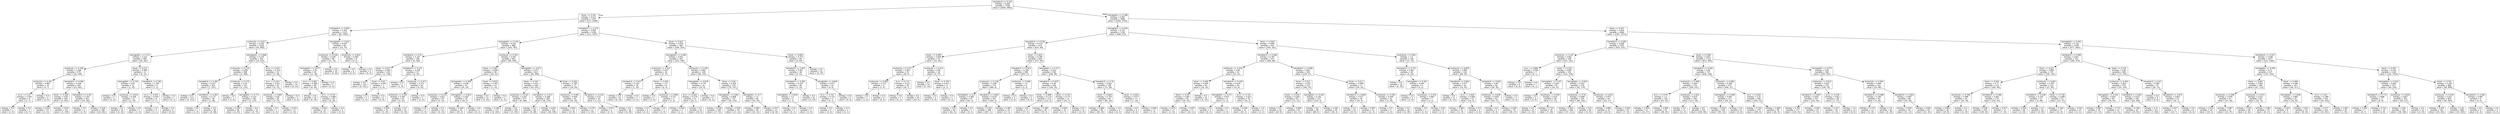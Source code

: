 digraph Tree {
node [shape=box, fontname="helvetica"] ;
edge [fontname="helvetica"] ;
0 [label="hematokrit <= 0.422\nentropy = 0.938\nsamples = 7438\nvalue = [2636, 4802]"] ;
1 [label="hbver <= 0.343\nentropy = 0.513\nsamples = 2370\nvalue = [271, 2099]"] ;
0 -> 1 [labeldistance=2.5, labelangle=45, headlabel="True"] ;
2 [label="hematokrit <= 0.404\nentropy = 0.301\nsamples = 1122\nvalue = [60, 1062]"] ;
1 -> 2 ;
3 [label="erytrocyty <= 0.617\nentropy = 0.259\nsamples = 1028\nvalue = [45, 983]"] ;
2 -> 3 ;
4 [label="hemoglobin <= 0.713\nentropy = 0.322\nsamples = 596\nvalue = [35, 561]"] ;
3 -> 4 ;
5 [label="erytrocyty <= 0.196\nentropy = 0.266\nsamples = 575\nvalue = [26, 549]"] ;
4 -> 5 ;
6 [label="erytrocyty <= 0.181\nentropy = 0.881\nsamples = 10\nvalue = [3, 7]"] ;
5 -> 6 ;
7 [label="er-cv <= 0.25\nentropy = 0.544\nsamples = 8\nvalue = [1, 7]"] ;
6 -> 7 ;
8 [label="entropy = 0.0\nsamples = 1\nvalue = [1, 0]"] ;
7 -> 8 ;
9 [label="entropy = 0.0\nsamples = 7\nvalue = [0, 7]"] ;
7 -> 9 ;
10 [label="entropy = 0.0\nsamples = 2\nvalue = [2, 0]"] ;
6 -> 10 ;
11 [label="hematokrit <= 0.306\nentropy = 0.246\nsamples = 565\nvalue = [23, 542]"] ;
5 -> 11 ;
12 [label="hbver <= 0.169\nentropy = 0.09\nsamples = 264\nvalue = [3, 261]"] ;
11 -> 12 ;
13 [label="entropy = 0.619\nsamples = 13\nvalue = [2, 11]"] ;
12 -> 13 ;
14 [label="entropy = 0.037\nsamples = 251\nvalue = [1, 250]"] ;
12 -> 14 ;
15 [label="hematokrit <= 0.307\nentropy = 0.353\nsamples = 301\nvalue = [20, 281]"] ;
11 -> 15 ;
16 [label="entropy = 0.0\nsamples = 2\nvalue = [2, 0]"] ;
15 -> 16 ;
17 [label="entropy = 0.328\nsamples = 299\nvalue = [18, 281]"] ;
15 -> 17 ;
18 [label="hbver <= 0.212\nentropy = 0.985\nsamples = 21\nvalue = [9, 12]"] ;
4 -> 18 ;
19 [label="hemoglobin <= 0.719\nentropy = 0.65\nsamples = 12\nvalue = [2, 10]"] ;
18 -> 19 ;
20 [label="entropy = 0.0\nsamples = 1\nvalue = [1, 0]"] ;
19 -> 20 ;
21 [label="erytrocyty <= 0.614\nentropy = 0.439\nsamples = 11\nvalue = [1, 10]"] ;
19 -> 21 ;
22 [label="entropy = 0.0\nsamples = 10\nvalue = [0, 10]"] ;
21 -> 22 ;
23 [label="entropy = 0.0\nsamples = 1\nvalue = [1, 0]"] ;
21 -> 23 ;
24 [label="hematokrit <= 0.382\nentropy = 0.764\nsamples = 9\nvalue = [7, 2]"] ;
18 -> 24 ;
25 [label="er-cv <= 0.335\nentropy = 0.544\nsamples = 8\nvalue = [7, 1]"] ;
24 -> 25 ;
26 [label="entropy = 1.0\nsamples = 2\nvalue = [1, 1]"] ;
25 -> 26 ;
27 [label="entropy = 0.0\nsamples = 6\nvalue = [6, 0]"] ;
25 -> 27 ;
28 [label="entropy = 0.0\nsamples = 1\nvalue = [0, 1]"] ;
24 -> 28 ;
29 [label="hemoglobin <= 0.868\nentropy = 0.159\nsamples = 432\nvalue = [10, 422]"] ;
3 -> 29 ;
30 [label="erytrocyty <= 0.732\nentropy = 0.099\nsamples = 389\nvalue = [5, 384]"] ;
29 -> 30 ;
31 [label="hematokrit <= 0.365\nentropy = 0.037\nsamples = 252\nvalue = [1, 251]"] ;
30 -> 31 ;
32 [label="entropy = 0.0\nsamples = 213\nvalue = [0, 213]"] ;
31 -> 32 ;
33 [label="hematokrit <= 0.367\nentropy = 0.172\nsamples = 39\nvalue = [1, 38]"] ;
31 -> 33 ;
34 [label="entropy = 0.0\nsamples = 1\nvalue = [1, 0]"] ;
33 -> 34 ;
35 [label="entropy = 0.0\nsamples = 38\nvalue = [0, 38]"] ;
33 -> 35 ;
36 [label="erytrocyty <= 0.732\nentropy = 0.19\nsamples = 137\nvalue = [4, 133]"] ;
30 -> 36 ;
37 [label="entropy = 0.0\nsamples = 1\nvalue = [1, 0]"] ;
36 -> 37 ;
38 [label="hemoglobin <= 0.771\nentropy = 0.153\nsamples = 136\nvalue = [3, 133]"] ;
36 -> 38 ;
39 [label="entropy = 0.267\nsamples = 66\nvalue = [3, 63]"] ;
38 -> 39 ;
40 [label="entropy = 0.0\nsamples = 70\nvalue = [0, 70]"] ;
38 -> 40 ;
41 [label="er-cv <= 0.433\nentropy = 0.519\nsamples = 43\nvalue = [5, 38]"] ;
29 -> 41 ;
42 [label="er-cv <= 0.422\nentropy = 0.811\nsamples = 20\nvalue = [5, 15]"] ;
41 -> 42 ;
43 [label="erytrocyty <= 0.665\nentropy = 0.65\nsamples = 18\nvalue = [3, 15]"] ;
42 -> 43 ;
44 [label="entropy = 0.0\nsamples = 1\nvalue = [1, 0]"] ;
43 -> 44 ;
45 [label="entropy = 0.523\nsamples = 17\nvalue = [2, 15]"] ;
43 -> 45 ;
46 [label="entropy = 0.0\nsamples = 2\nvalue = [2, 0]"] ;
42 -> 46 ;
47 [label="entropy = 0.0\nsamples = 23\nvalue = [0, 23]"] ;
41 -> 47 ;
48 [label="hemoglobin <= 0.812\nentropy = 0.633\nsamples = 94\nvalue = [15, 79]"] ;
2 -> 48 ;
49 [label="erytrocyty <= 0.558\nentropy = 0.556\nsamples = 85\nvalue = [11, 74]"] ;
48 -> 49 ;
50 [label="hemoglobin <= 0.677\nentropy = 0.76\nsamples = 50\nvalue = [11, 39]"] ;
49 -> 50 ;
51 [label="er-cv <= 0.462\nentropy = 0.696\nsamples = 48\nvalue = [9, 39]"] ;
50 -> 51 ;
52 [label="entropy = 0.0\nsamples = 19\nvalue = [0, 19]"] ;
51 -> 52 ;
53 [label="er-cv <= 0.701\nentropy = 0.894\nsamples = 29\nvalue = [9, 20]"] ;
51 -> 53 ;
54 [label="entropy = 0.954\nsamples = 24\nvalue = [9, 15]"] ;
53 -> 54 ;
55 [label="entropy = 0.0\nsamples = 5\nvalue = [0, 5]"] ;
53 -> 55 ;
56 [label="entropy = 0.0\nsamples = 2\nvalue = [2, 0]"] ;
50 -> 56 ;
57 [label="entropy = 0.0\nsamples = 35\nvalue = [0, 35]"] ;
49 -> 57 ;
58 [label="erytrocyty <= 0.812\nentropy = 0.991\nsamples = 9\nvalue = [4, 5]"] ;
48 -> 58 ;
59 [label="entropy = 0.0\nsamples = 4\nvalue = [4, 0]"] ;
58 -> 59 ;
60 [label="entropy = 0.0\nsamples = 5\nvalue = [0, 5]"] ;
58 -> 60 ;
61 [label="hematokrit <= 0.374\nentropy = 0.656\nsamples = 1248\nvalue = [211, 1037]"] ;
1 -> 61 ;
62 [label="hemoglobin <= 0.334\nentropy = 0.524\nsamples = 888\nvalue = [105, 783]"] ;
61 -> 62 ;
63 [label="hematokrit <= 0.33\nentropy = 0.197\nsamples = 196\nvalue = [6, 190]"] ;
62 -> 63 ;
64 [label="hbver <= 0.627\nentropy = 0.062\nsamples = 139\nvalue = [1, 138]"] ;
63 -> 64 ;
65 [label="entropy = 0.0\nsamples = 132\nvalue = [0, 132]"] ;
64 -> 65 ;
66 [label="hbver <= 0.63\nentropy = 0.592\nsamples = 7\nvalue = [1, 6]"] ;
64 -> 66 ;
67 [label="entropy = 0.0\nsamples = 1\nvalue = [1, 0]"] ;
66 -> 67 ;
68 [label="entropy = 0.0\nsamples = 6\nvalue = [0, 6]"] ;
66 -> 68 ;
69 [label="hematokrit <= 0.331\nentropy = 0.429\nsamples = 57\nvalue = [5, 52]"] ;
63 -> 69 ;
70 [label="entropy = 0.0\nsamples = 1\nvalue = [1, 0]"] ;
69 -> 70 ;
71 [label="erytrocyty <= 0.473\nentropy = 0.371\nsamples = 56\nvalue = [4, 52]"] ;
69 -> 71 ;
72 [label="erytrocyty <= 0.191\nentropy = 0.305\nsamples = 55\nvalue = [3, 52]"] ;
71 -> 72 ;
73 [label="entropy = 0.559\nsamples = 23\nvalue = [3, 20]"] ;
72 -> 73 ;
74 [label="entropy = 0.0\nsamples = 32\nvalue = [0, 32]"] ;
72 -> 74 ;
75 [label="entropy = 0.0\nsamples = 1\nvalue = [1, 0]"] ;
71 -> 75 ;
76 [label="erytrocyty <= 0.301\nentropy = 0.592\nsamples = 692\nvalue = [99, 593]"] ;
62 -> 76 ;
77 [label="hbver <= 0.567\nentropy = 0.999\nsamples = 69\nvalue = [36, 33]"] ;
76 -> 77 ;
78 [label="hemoglobin <= 0.389\nentropy = 0.936\nsamples = 54\nvalue = [35, 19]"] ;
77 -> 78 ;
79 [label="erytrocyty <= 0.225\nentropy = 0.831\nsamples = 19\nvalue = [5, 14]"] ;
78 -> 79 ;
80 [label="entropy = 0.0\nsamples = 5\nvalue = [5, 0]"] ;
79 -> 80 ;
81 [label="entropy = 0.0\nsamples = 14\nvalue = [0, 14]"] ;
79 -> 81 ;
82 [label="hemoglobin <= 0.814\nentropy = 0.592\nsamples = 35\nvalue = [30, 5]"] ;
78 -> 82 ;
83 [label="entropy = 0.439\nsamples = 33\nvalue = [30, 3]"] ;
82 -> 83 ;
84 [label="entropy = 0.0\nsamples = 2\nvalue = [0, 2]"] ;
82 -> 84 ;
85 [label="hbver <= 0.816\nentropy = 0.353\nsamples = 15\nvalue = [1, 14]"] ;
77 -> 85 ;
86 [label="entropy = 0.0\nsamples = 14\nvalue = [0, 14]"] ;
85 -> 86 ;
87 [label="entropy = 0.0\nsamples = 1\nvalue = [1, 0]"] ;
85 -> 87 ;
88 [label="hemoglobin <= 0.671\nentropy = 0.473\nsamples = 623\nvalue = [63, 560]"] ;
76 -> 88 ;
89 [label="hbver <= 0.421\nentropy = 0.411\nsamples = 546\nvalue = [45, 501]"] ;
88 -> 89 ;
90 [label="erytrocyty <= 0.547\nentropy = 0.207\nsamples = 277\nvalue = [9, 268]"] ;
89 -> 90 ;
91 [label="entropy = 0.296\nsamples = 172\nvalue = [9, 163]"] ;
90 -> 91 ;
92 [label="entropy = 0.0\nsamples = 105\nvalue = [0, 105]"] ;
90 -> 92 ;
93 [label="hematokrit <= 0.227\nentropy = 0.568\nsamples = 269\nvalue = [36, 233]"] ;
89 -> 93 ;
94 [label="entropy = 0.0\nsamples = 48\nvalue = [0, 48]"] ;
93 -> 94 ;
95 [label="entropy = 0.641\nsamples = 221\nvalue = [36, 185]"] ;
93 -> 95 ;
96 [label="hbver <= 0.564\nentropy = 0.785\nsamples = 77\nvalue = [18, 59]"] ;
88 -> 96 ;
97 [label="erytrocyty <= 0.667\nentropy = 0.946\nsamples = 44\nvalue = [16, 28]"] ;
96 -> 97 ;
98 [label="entropy = 0.932\nsamples = 23\nvalue = [15, 8]"] ;
97 -> 98 ;
99 [label="entropy = 0.276\nsamples = 21\nvalue = [1, 20]"] ;
97 -> 99 ;
100 [label="hematokrit <= 0.253\nentropy = 0.33\nsamples = 33\nvalue = [2, 31]"] ;
96 -> 100 ;
101 [label="entropy = 0.971\nsamples = 5\nvalue = [2, 3]"] ;
100 -> 101 ;
102 [label="entropy = 0.0\nsamples = 28\nvalue = [0, 28]"] ;
100 -> 102 ;
103 [label="hbver <= 0.621\nentropy = 0.874\nsamples = 360\nvalue = [106, 254]"] ;
61 -> 103 ;
104 [label="hemoglobin <= 0.286\nentropy = 0.931\nsamples = 291\nvalue = [101, 190]"] ;
103 -> 104 ;
105 [label="erytrocyty <= 0.327\nentropy = 0.527\nsamples = 42\nvalue = [5, 37]"] ;
104 -> 105 ;
106 [label="hematokrit <= 0.417\nentropy = 0.191\nsamples = 34\nvalue = [1, 33]"] ;
105 -> 106 ;
107 [label="entropy = 0.0\nsamples = 33\nvalue = [0, 33]"] ;
106 -> 107 ;
108 [label="entropy = 0.0\nsamples = 1\nvalue = [1, 0]"] ;
106 -> 108 ;
109 [label="hbver <= 0.445\nentropy = 1.0\nsamples = 8\nvalue = [4, 4]"] ;
105 -> 109 ;
110 [label="entropy = 0.0\nsamples = 3\nvalue = [3, 0]"] ;
109 -> 110 ;
111 [label="erytrocyty <= 0.696\nentropy = 0.722\nsamples = 5\nvalue = [1, 4]"] ;
109 -> 111 ;
112 [label="entropy = 0.0\nsamples = 4\nvalue = [0, 4]"] ;
111 -> 112 ;
113 [label="entropy = 0.0\nsamples = 1\nvalue = [1, 0]"] ;
111 -> 113 ;
114 [label="erytrocyty <= 0.236\nentropy = 0.962\nsamples = 249\nvalue = [96, 153]"] ;
104 -> 114 ;
115 [label="hemoglobin <= 0.676\nentropy = 0.779\nsamples = 26\nvalue = [20, 6]"] ;
114 -> 115 ;
116 [label="er-cv <= 0.424\nentropy = 0.276\nsamples = 21\nvalue = [20, 1]"] ;
115 -> 116 ;
117 [label="entropy = 0.918\nsamples = 3\nvalue = [2, 1]"] ;
116 -> 117 ;
118 [label="entropy = 0.0\nsamples = 18\nvalue = [18, 0]"] ;
116 -> 118 ;
119 [label="entropy = 0.0\nsamples = 5\nvalue = [0, 5]"] ;
115 -> 119 ;
120 [label="hbver <= 0.46\nentropy = 0.926\nsamples = 223\nvalue = [76, 147]"] ;
114 -> 120 ;
121 [label="hemoglobin <= 0.601\nentropy = 0.808\nsamples = 137\nvalue = [34, 103]"] ;
120 -> 121 ;
122 [label="entropy = 0.628\nsamples = 108\nvalue = [17, 91]"] ;
121 -> 122 ;
123 [label="entropy = 0.978\nsamples = 29\nvalue = [17, 12]"] ;
121 -> 123 ;
124 [label="hemoglobin <= 0.7\nentropy = 1.0\nsamples = 86\nvalue = [42, 44]"] ;
120 -> 124 ;
125 [label="entropy = 0.983\nsamples = 59\nvalue = [34, 25]"] ;
124 -> 125 ;
126 [label="entropy = 0.877\nsamples = 27\nvalue = [8, 19]"] ;
124 -> 126 ;
127 [label="hbver <= 0.694\nentropy = 0.375\nsamples = 69\nvalue = [5, 64]"] ;
103 -> 127 ;
128 [label="hematokrit <= 0.407\nentropy = 0.581\nsamples = 36\nvalue = [5, 31]"] ;
127 -> 128 ;
129 [label="hematokrit <= 0.381\nentropy = 0.235\nsamples = 26\nvalue = [1, 25]"] ;
128 -> 129 ;
130 [label="hemoglobin <= 0.634\nentropy = 1.0\nsamples = 2\nvalue = [1, 1]"] ;
129 -> 130 ;
131 [label="entropy = 0.0\nsamples = 1\nvalue = [0, 1]"] ;
130 -> 131 ;
132 [label="entropy = 0.0\nsamples = 1\nvalue = [1, 0]"] ;
130 -> 132 ;
133 [label="entropy = 0.0\nsamples = 24\nvalue = [0, 24]"] ;
129 -> 133 ;
134 [label="hemoglobin <= 0.629\nentropy = 0.971\nsamples = 10\nvalue = [4, 6]"] ;
128 -> 134 ;
135 [label="er-cv <= 0.725\nentropy = 0.722\nsamples = 5\nvalue = [4, 1]"] ;
134 -> 135 ;
136 [label="entropy = 0.0\nsamples = 4\nvalue = [4, 0]"] ;
135 -> 136 ;
137 [label="entropy = 0.0\nsamples = 1\nvalue = [0, 1]"] ;
135 -> 137 ;
138 [label="entropy = 0.0\nsamples = 5\nvalue = [0, 5]"] ;
134 -> 138 ;
139 [label="entropy = 0.0\nsamples = 33\nvalue = [0, 33]"] ;
127 -> 139 ;
140 [label="hemoglobin <= 0.288\nentropy = 0.997\nsamples = 5068\nvalue = [2365, 2703]"] ;
0 -> 140 [labeldistance=2.5, labelangle=-45, headlabel="False"] ;
141 [label="hemoglobin <= 0.206\nentropy = 0.707\nsamples = 1199\nvalue = [968, 231]"] ;
140 -> 141 ;
142 [label="hematokrit <= 0.528\nentropy = 0.474\nsamples = 679\nvalue = [610, 69]"] ;
141 -> 142 ;
143 [label="hbver <= 0.499\nentropy = 0.956\nsamples = 53\nvalue = [33, 20]"] ;
142 -> 143 ;
144 [label="erytrocyty <= 0.157\nentropy = 0.592\nsamples = 35\nvalue = [30, 5]"] ;
143 -> 144 ;
145 [label="erytrocyty <= 0.083\nentropy = 0.722\nsamples = 5\nvalue = [1, 4]"] ;
144 -> 145 ;
146 [label="entropy = 0.0\nsamples = 1\nvalue = [1, 0]"] ;
145 -> 146 ;
147 [label="entropy = 0.0\nsamples = 4\nvalue = [0, 4]"] ;
145 -> 147 ;
148 [label="er-cv <= 0.174\nentropy = 0.211\nsamples = 30\nvalue = [29, 1]"] ;
144 -> 148 ;
149 [label="entropy = 0.0\nsamples = 1\nvalue = [0, 1]"] ;
148 -> 149 ;
150 [label="entropy = 0.0\nsamples = 29\nvalue = [29, 0]"] ;
148 -> 150 ;
151 [label="erytrocyty <= 0.413\nentropy = 0.65\nsamples = 18\nvalue = [3, 15]"] ;
143 -> 151 ;
152 [label="entropy = 0.0\nsamples = 14\nvalue = [0, 14]"] ;
151 -> 152 ;
153 [label="hbver <= 0.704\nentropy = 0.811\nsamples = 4\nvalue = [3, 1]"] ;
151 -> 153 ;
154 [label="entropy = 0.0\nsamples = 3\nvalue = [3, 0]"] ;
153 -> 154 ;
155 [label="entropy = 0.0\nsamples = 1\nvalue = [0, 1]"] ;
153 -> 155 ;
156 [label="hbver <= 0.624\nentropy = 0.396\nsamples = 626\nvalue = [577, 49]"] ;
142 -> 156 ;
157 [label="hematokrit <= 0.914\nentropy = 0.189\nsamples = 380\nvalue = [369, 11]"] ;
156 -> 157 ;
158 [label="erytrocyty <= 0.238\nentropy = 0.149\nsamples = 374\nvalue = [366, 8]"] ;
157 -> 158 ;
159 [label="hemoglobin <= 0.2\nentropy = 0.383\nsamples = 67\nvalue = [62, 5]"] ;
158 -> 159 ;
160 [label="entropy = 0.33\nsamples = 66\nvalue = [62, 4]"] ;
159 -> 160 ;
161 [label="entropy = 0.0\nsamples = 1\nvalue = [0, 1]"] ;
159 -> 161 ;
162 [label="hematokrit <= 0.805\nentropy = 0.079\nsamples = 307\nvalue = [304, 3]"] ;
158 -> 162 ;
163 [label="entropy = 0.033\nsamples = 288\nvalue = [287, 1]"] ;
162 -> 163 ;
164 [label="entropy = 0.485\nsamples = 19\nvalue = [17, 2]"] ;
162 -> 164 ;
165 [label="erytrocyty <= 0.568\nentropy = 1.0\nsamples = 6\nvalue = [3, 3]"] ;
157 -> 165 ;
166 [label="entropy = 0.0\nsamples = 3\nvalue = [3, 0]"] ;
165 -> 166 ;
167 [label="entropy = 0.0\nsamples = 3\nvalue = [0, 3]"] ;
165 -> 167 ;
168 [label="hemoglobin <= 0.147\nentropy = 0.621\nsamples = 246\nvalue = [208, 38]"] ;
156 -> 168 ;
169 [label="hematokrit <= 0.837\nentropy = 0.36\nsamples = 146\nvalue = [136, 10]"] ;
168 -> 169 ;
170 [label="hbver <= 0.689\nentropy = 0.174\nsamples = 115\nvalue = [112, 3]"] ;
169 -> 170 ;
171 [label="entropy = 0.0\nsamples = 77\nvalue = [77, 0]"] ;
170 -> 171 ;
172 [label="entropy = 0.398\nsamples = 38\nvalue = [35, 3]"] ;
170 -> 172 ;
173 [label="hbver <= 0.721\nentropy = 0.771\nsamples = 31\nvalue = [24, 7]"] ;
169 -> 173 ;
174 [label="entropy = 0.949\nsamples = 19\nvalue = [12, 7]"] ;
173 -> 174 ;
175 [label="entropy = 0.0\nsamples = 12\nvalue = [12, 0]"] ;
173 -> 175 ;
176 [label="hematokrit <= 0.79\nentropy = 0.855\nsamples = 100\nvalue = [72, 28]"] ;
168 -> 176 ;
177 [label="hbver <= 0.834\nentropy = 0.754\nsamples = 83\nvalue = [65, 18]"] ;
176 -> 177 ;
178 [label="entropy = 0.696\nsamples = 80\nvalue = [65, 15]"] ;
177 -> 178 ;
179 [label="entropy = 0.0\nsamples = 3\nvalue = [0, 3]"] ;
177 -> 179 ;
180 [label="hbver <= 0.652\nentropy = 0.977\nsamples = 17\nvalue = [7, 10]"] ;
176 -> 180 ;
181 [label="entropy = 0.0\nsamples = 6\nvalue = [0, 6]"] ;
180 -> 181 ;
182 [label="entropy = 0.946\nsamples = 11\nvalue = [7, 4]"] ;
180 -> 182 ;
183 [label="hbver <= 0.644\nentropy = 0.895\nsamples = 520\nvalue = [358, 162]"] ;
141 -> 183 ;
184 [label="hematokrit <= 0.508\nentropy = 0.787\nsamples = 374\nvalue = [286, 88]"] ;
183 -> 184 ;
185 [label="erytrocyty <= 0.324\nentropy = 0.99\nsamples = 93\nvalue = [52, 41]"] ;
184 -> 185 ;
186 [label="hbver <= 0.484\nentropy = 0.936\nsamples = 54\nvalue = [19, 35]"] ;
185 -> 186 ;
187 [label="hbver <= 0.39\nentropy = 0.987\nsamples = 44\nvalue = [19, 25]"] ;
186 -> 187 ;
188 [label="entropy = 0.672\nsamples = 17\nvalue = [3, 14]"] ;
187 -> 188 ;
189 [label="entropy = 0.975\nsamples = 27\nvalue = [16, 11]"] ;
187 -> 189 ;
190 [label="entropy = 0.0\nsamples = 10\nvalue = [0, 10]"] ;
186 -> 190 ;
191 [label="hematokrit <= 0.436\nentropy = 0.619\nsamples = 39\nvalue = [33, 6]"] ;
185 -> 191 ;
192 [label="hemoglobin <= 0.277\nentropy = 0.811\nsamples = 4\nvalue = [1, 3]"] ;
191 -> 192 ;
193 [label="entropy = 0.0\nsamples = 3\nvalue = [0, 3]"] ;
192 -> 193 ;
194 [label="entropy = 0.0\nsamples = 1\nvalue = [1, 0]"] ;
192 -> 194 ;
195 [label="er-cv <= 0.701\nentropy = 0.422\nsamples = 35\nvalue = [32, 3]"] ;
191 -> 195 ;
196 [label="entropy = 0.206\nsamples = 31\nvalue = [30, 1]"] ;
195 -> 196 ;
197 [label="entropy = 1.0\nsamples = 4\nvalue = [2, 2]"] ;
195 -> 197 ;
198 [label="hematokrit <= 0.698\nentropy = 0.651\nsamples = 281\nvalue = [234, 47]"] ;
184 -> 198 ;
199 [label="hbver <= 0.521\nentropy = 0.353\nsamples = 210\nvalue = [196, 14]"] ;
198 -> 199 ;
200 [label="hbver <= 0.283\nentropy = 0.564\nsamples = 83\nvalue = [72, 11]"] ;
199 -> 200 ;
201 [label="entropy = 0.0\nsamples = 20\nvalue = [20, 0]"] ;
200 -> 201 ;
202 [label="entropy = 0.668\nsamples = 63\nvalue = [52, 11]"] ;
200 -> 202 ;
203 [label="hemoglobin <= 0.263\nentropy = 0.161\nsamples = 127\nvalue = [124, 3]"] ;
199 -> 203 ;
204 [label="entropy = 0.0\nsamples = 88\nvalue = [88, 0]"] ;
203 -> 204 ;
205 [label="entropy = 0.391\nsamples = 39\nvalue = [36, 3]"] ;
203 -> 205 ;
206 [label="hbver <= 0.517\nentropy = 0.996\nsamples = 71\nvalue = [38, 33]"] ;
198 -> 206 ;
207 [label="hematokrit <= 0.828\nentropy = 0.477\nsamples = 39\nvalue = [35, 4]"] ;
206 -> 207 ;
208 [label="entropy = 0.0\nsamples = 24\nvalue = [24, 0]"] ;
207 -> 208 ;
209 [label="entropy = 0.837\nsamples = 15\nvalue = [11, 4]"] ;
207 -> 209 ;
210 [label="erytrocyty <= 0.295\nentropy = 0.449\nsamples = 32\nvalue = [3, 29]"] ;
206 -> 210 ;
211 [label="entropy = 0.0\nsamples = 3\nvalue = [3, 0]"] ;
210 -> 211 ;
212 [label="entropy = 0.0\nsamples = 29\nvalue = [0, 29]"] ;
210 -> 212 ;
213 [label="erytrocyty <= 0.491\nentropy = 1.0\nsamples = 146\nvalue = [72, 74]"] ;
183 -> 213 ;
214 [label="hematokrit <= 0.721\nentropy = 0.592\nsamples = 28\nvalue = [4, 24]"] ;
213 -> 214 ;
215 [label="entropy = 0.0\nsamples = 19\nvalue = [0, 19]"] ;
214 -> 215 ;
216 [label="hemoglobin <= 0.261\nentropy = 0.991\nsamples = 9\nvalue = [4, 5]"] ;
214 -> 216 ;
217 [label="entropy = 0.0\nsamples = 2\nvalue = [2, 0]"] ;
216 -> 217 ;
218 [label="erytrocyty <= 0.331\nentropy = 0.863\nsamples = 7\nvalue = [2, 5]"] ;
216 -> 218 ;
219 [label="entropy = 0.0\nsamples = 1\nvalue = [1, 0]"] ;
218 -> 219 ;
220 [label="entropy = 0.65\nsamples = 6\nvalue = [1, 5]"] ;
218 -> 220 ;
221 [label="erytrocyty <= 0.603\nentropy = 0.983\nsamples = 118\nvalue = [68, 50]"] ;
213 -> 221 ;
222 [label="hematokrit <= 0.662\nentropy = 0.977\nsamples = 34\nvalue = [14, 20]"] ;
221 -> 222 ;
223 [label="entropy = 0.0\nsamples = 11\nvalue = [0, 11]"] ;
222 -> 223 ;
224 [label="er-cv <= 0.644\nentropy = 0.966\nsamples = 23\nvalue = [14, 9]"] ;
222 -> 224 ;
225 [label="entropy = 0.993\nsamples = 20\nvalue = [11, 9]"] ;
224 -> 225 ;
226 [label="entropy = 0.0\nsamples = 3\nvalue = [3, 0]"] ;
224 -> 226 ;
227 [label="hematokrit <= 0.825\nentropy = 0.94\nsamples = 84\nvalue = [54, 30]"] ;
221 -> 227 ;
228 [label="erytrocyty <= 0.626\nentropy = 0.918\nsamples = 81\nvalue = [54, 27]"] ;
227 -> 228 ;
229 [label="entropy = 0.0\nsamples = 5\nvalue = [5, 0]"] ;
228 -> 229 ;
230 [label="entropy = 0.939\nsamples = 76\nvalue = [49, 27]"] ;
228 -> 230 ;
231 [label="entropy = 0.0\nsamples = 3\nvalue = [0, 3]"] ;
227 -> 231 ;
232 [label="hbver <= 0.447\nentropy = 0.944\nsamples = 3869\nvalue = [1397, 2472]"] ;
140 -> 232 ;
233 [label="hematokrit <= 0.485\nentropy = 0.948\nsamples = 1451\nvalue = [920, 531]"] ;
232 -> 233 ;
234 [label="erytrocyty <= 0.197\nentropy = 0.901\nsamples = 338\nvalue = [107, 231]"] ;
233 -> 234 ;
235 [label="er-cv <= 0.896\nentropy = 0.592\nsamples = 7\nvalue = [6, 1]"] ;
234 -> 235 ;
236 [label="entropy = 0.0\nsamples = 6\nvalue = [6, 0]"] ;
235 -> 236 ;
237 [label="entropy = 0.0\nsamples = 1\nvalue = [0, 1]"] ;
235 -> 237 ;
238 [label="hbver <= 0.234\nentropy = 0.887\nsamples = 331\nvalue = [101, 230]"] ;
234 -> 238 ;
239 [label="hemoglobin <= 0.421\nentropy = 0.644\nsamples = 61\nvalue = [10, 51]"] ;
238 -> 239 ;
240 [label="entropy = 0.0\nsamples = 3\nvalue = [3, 0]"] ;
239 -> 240 ;
241 [label="erytrocyty <= 0.559\nentropy = 0.531\nsamples = 58\nvalue = [7, 51]"] ;
239 -> 241 ;
242 [label="entropy = 0.0\nsamples = 23\nvalue = [0, 23]"] ;
241 -> 242 ;
243 [label="entropy = 0.722\nsamples = 35\nvalue = [7, 28]"] ;
241 -> 243 ;
244 [label="hemoglobin <= 0.653\nentropy = 0.922\nsamples = 270\nvalue = [91, 179]"] ;
238 -> 244 ;
245 [label="erytrocyty <= 0.55\nentropy = 0.868\nsamples = 228\nvalue = [66, 162]"] ;
244 -> 245 ;
246 [label="entropy = 0.924\nsamples = 168\nvalue = [57, 111]"] ;
245 -> 246 ;
247 [label="entropy = 0.61\nsamples = 60\nvalue = [9, 51]"] ;
245 -> 247 ;
248 [label="erytrocyty <= 0.621\nentropy = 0.974\nsamples = 42\nvalue = [25, 17]"] ;
244 -> 248 ;
249 [label="entropy = 0.684\nsamples = 22\nvalue = [18, 4]"] ;
248 -> 249 ;
250 [label="entropy = 0.934\nsamples = 20\nvalue = [7, 13]"] ;
248 -> 250 ;
251 [label="hbver <= 0.369\nentropy = 0.841\nsamples = 1113\nvalue = [813, 300]"] ;
233 -> 251 ;
252 [label="hematokrit <= 0.583\nentropy = 0.69\nsamples = 747\nvalue = [609, 138]"] ;
251 -> 252 ;
253 [label="erytrocyty <= 0.488\nentropy = 0.954\nsamples = 270\nvalue = [169, 101]"] ;
252 -> 253 ;
254 [label="er-cv <= 0.479\nentropy = 1.0\nsamples = 104\nvalue = [52, 52]"] ;
253 -> 254 ;
255 [label="entropy = 0.926\nsamples = 41\nvalue = [14, 27]"] ;
254 -> 255 ;
256 [label="entropy = 0.969\nsamples = 63\nvalue = [38, 25]"] ;
254 -> 256 ;
257 [label="erytrocyty <= 0.501\nentropy = 0.875\nsamples = 166\nvalue = [117, 49]"] ;
253 -> 257 ;
258 [label="entropy = 0.0\nsamples = 11\nvalue = [11, 0]"] ;
257 -> 258 ;
259 [label="entropy = 0.9\nsamples = 155\nvalue = [106, 49]"] ;
257 -> 259 ;
260 [label="erytrocyty <= 0.484\nentropy = 0.394\nsamples = 477\nvalue = [440, 37]"] ;
252 -> 260 ;
261 [label="hemoglobin <= 0.638\nentropy = 0.697\nsamples = 117\nvalue = [95, 22]"] ;
260 -> 261 ;
262 [label="entropy = 0.553\nsamples = 109\nvalue = [95, 14]"] ;
261 -> 262 ;
263 [label="entropy = 0.0\nsamples = 8\nvalue = [0, 8]"] ;
261 -> 263 ;
264 [label="er-cv <= 0.634\nentropy = 0.25\nsamples = 360\nvalue = [345, 15]"] ;
260 -> 264 ;
265 [label="entropy = 0.154\nsamples = 270\nvalue = [264, 6]"] ;
264 -> 265 ;
266 [label="entropy = 0.469\nsamples = 90\nvalue = [81, 9]"] ;
264 -> 266 ;
267 [label="hemoglobin <= 0.573\nentropy = 0.99\nsamples = 366\nvalue = [204, 162]"] ;
251 -> 267 ;
268 [label="erytrocyty <= 0.619\nentropy = 0.923\nsamples = 225\nvalue = [149, 76]"] ;
267 -> 268 ;
269 [label="hematokrit <= 0.807\nentropy = 0.854\nsamples = 197\nvalue = [142, 55]"] ;
268 -> 269 ;
270 [label="entropy = 0.791\nsamples = 177\nvalue = [135, 42]"] ;
269 -> 270 ;
271 [label="entropy = 0.934\nsamples = 20\nvalue = [7, 13]"] ;
269 -> 271 ;
272 [label="er-cv <= 0.539\nentropy = 0.811\nsamples = 28\nvalue = [7, 21]"] ;
268 -> 272 ;
273 [label="entropy = 0.337\nsamples = 16\nvalue = [1, 15]"] ;
272 -> 273 ;
274 [label="entropy = 1.0\nsamples = 12\nvalue = [6, 6]"] ;
272 -> 274 ;
275 [label="erytrocyty <= 0.394\nentropy = 0.965\nsamples = 141\nvalue = [55, 86]"] ;
267 -> 275 ;
276 [label="hematokrit <= 0.588\nentropy = 0.365\nsamples = 43\nvalue = [3, 40]"] ;
275 -> 276 ;
277 [label="entropy = 0.779\nsamples = 13\nvalue = [3, 10]"] ;
276 -> 277 ;
278 [label="entropy = 0.0\nsamples = 30\nvalue = [0, 30]"] ;
276 -> 278 ;
279 [label="hematokrit <= 0.602\nentropy = 0.997\nsamples = 98\nvalue = [52, 46]"] ;
275 -> 279 ;
280 [label="entropy = 0.876\nsamples = 44\nvalue = [31, 13]"] ;
279 -> 280 ;
281 [label="entropy = 0.964\nsamples = 54\nvalue = [21, 33]"] ;
279 -> 281 ;
282 [label="hemoglobin <= 0.401\nentropy = 0.716\nsamples = 2418\nvalue = [477, 1941]"] ;
232 -> 282 ;
283 [label="hematokrit <= 0.598\nentropy = 0.941\nsamples = 741\nvalue = [265, 476]"] ;
282 -> 283 ;
284 [label="hbver <= 0.672\nentropy = 0.985\nsamples = 335\nvalue = [192, 143]"] ;
283 -> 284 ;
285 [label="hbver <= 0.501\nentropy = 0.77\nsamples = 213\nvalue = [165, 48]"] ;
284 -> 285 ;
286 [label="erytrocyty <= 0.384\nentropy = 0.998\nsamples = 38\nvalue = [20, 18]"] ;
285 -> 286 ;
287 [label="entropy = 0.863\nsamples = 28\nvalue = [20, 8]"] ;
286 -> 287 ;
288 [label="entropy = 0.0\nsamples = 10\nvalue = [0, 10]"] ;
286 -> 288 ;
289 [label="hematokrit <= 0.586\nentropy = 0.661\nsamples = 175\nvalue = [145, 30]"] ;
285 -> 289 ;
290 [label="entropy = 0.548\nsamples = 158\nvalue = [138, 20]"] ;
289 -> 290 ;
291 [label="entropy = 0.977\nsamples = 17\nvalue = [7, 10]"] ;
289 -> 291 ;
292 [label="erytrocyty <= 0.662\nentropy = 0.763\nsamples = 122\nvalue = [27, 95]"] ;
284 -> 292 ;
293 [label="hematokrit <= 0.528\nentropy = 0.253\nsamples = 71\nvalue = [3, 68]"] ;
292 -> 293 ;
294 [label="entropy = 0.516\nsamples = 26\nvalue = [3, 23]"] ;
293 -> 294 ;
295 [label="entropy = 0.0\nsamples = 45\nvalue = [0, 45]"] ;
293 -> 295 ;
296 [label="hbver <= 0.738\nentropy = 0.998\nsamples = 51\nvalue = [24, 27]"] ;
292 -> 296 ;
297 [label="entropy = 0.764\nsamples = 27\nvalue = [21, 6]"] ;
296 -> 297 ;
298 [label="entropy = 0.544\nsamples = 24\nvalue = [3, 21]"] ;
296 -> 298 ;
299 [label="hbver <= 0.734\nentropy = 0.68\nsamples = 406\nvalue = [73, 333]"] ;
283 -> 299 ;
300 [label="erytrocyty <= 0.402\nentropy = 0.601\nsamples = 375\nvalue = [55, 320]"] ;
299 -> 300 ;
301 [label="hemoglobin <= 0.335\nentropy = 0.934\nsamples = 83\nvalue = [29, 54]"] ;
300 -> 301 ;
302 [label="entropy = 0.987\nsamples = 30\nvalue = [17, 13]"] ;
301 -> 302 ;
303 [label="entropy = 0.772\nsamples = 53\nvalue = [12, 41]"] ;
301 -> 303 ;
304 [label="hematokrit <= 0.652\nentropy = 0.433\nsamples = 292\nvalue = [26, 266]"] ;
300 -> 304 ;
305 [label="entropy = 0.786\nsamples = 81\nvalue = [19, 62]"] ;
304 -> 305 ;
306 [label="entropy = 0.21\nsamples = 211\nvalue = [7, 204]"] ;
304 -> 306 ;
307 [label="hematokrit <= 0.61\nentropy = 0.981\nsamples = 31\nvalue = [18, 13]"] ;
299 -> 307 ;
308 [label="entropy = 0.0\nsamples = 6\nvalue = [0, 6]"] ;
307 -> 308 ;
309 [label="hematokrit <= 0.675\nentropy = 0.855\nsamples = 25\nvalue = [18, 7]"] ;
307 -> 309 ;
310 [label="entropy = 0.977\nsamples = 17\nvalue = [10, 7]"] ;
309 -> 310 ;
311 [label="entropy = 0.0\nsamples = 8\nvalue = [8, 0]"] ;
309 -> 311 ;
312 [label="hematokrit <= 0.527\nentropy = 0.548\nsamples = 1677\nvalue = [212, 1465]"] ;
282 -> 312 ;
313 [label="hemoglobin <= 0.494\nentropy = 0.72\nsamples = 537\nvalue = [107, 430]"] ;
312 -> 313 ;
314 [label="hbver <= 0.667\nentropy = 0.952\nsamples = 180\nvalue = [67, 113]"] ;
313 -> 314 ;
315 [label="erytrocyty <= 0.368\nentropy = 0.978\nsamples = 97\nvalue = [57, 40]"] ;
314 -> 315 ;
316 [label="entropy = 0.414\nsamples = 36\nvalue = [33, 3]"] ;
315 -> 316 ;
317 [label="entropy = 0.967\nsamples = 61\nvalue = [24, 37]"] ;
315 -> 317 ;
318 [label="erytrocyty <= 0.671\nentropy = 0.531\nsamples = 83\nvalue = [10, 73]"] ;
314 -> 318 ;
319 [label="entropy = 0.201\nsamples = 64\nvalue = [2, 62]"] ;
318 -> 319 ;
320 [label="entropy = 0.982\nsamples = 19\nvalue = [8, 11]"] ;
318 -> 320 ;
321 [label="hbver <= 0.496\nentropy = 0.506\nsamples = 357\nvalue = [40, 317]"] ;
313 -> 321 ;
322 [label="hemoglobin <= 0.628\nentropy = 0.965\nsamples = 41\nvalue = [16, 25]"] ;
321 -> 322 ;
323 [label="entropy = 0.503\nsamples = 9\nvalue = [8, 1]"] ;
322 -> 323 ;
324 [label="entropy = 0.811\nsamples = 32\nvalue = [8, 24]"] ;
322 -> 324 ;
325 [label="er-cv <= 0.61\nentropy = 0.388\nsamples = 316\nvalue = [24, 292]"] ;
321 -> 325 ;
326 [label="entropy = 0.477\nsamples = 224\nvalue = [23, 201]"] ;
325 -> 326 ;
327 [label="entropy = 0.087\nsamples = 92\nvalue = [1, 91]"] ;
325 -> 327 ;
328 [label="hbver <= 0.505\nentropy = 0.443\nsamples = 1140\nvalue = [105, 1035]"] ;
312 -> 328 ;
329 [label="hemoglobin <= 0.421\nentropy = 0.656\nsamples = 272\nvalue = [46, 226]"] ;
328 -> 329 ;
330 [label="hematokrit <= 0.775\nentropy = 0.998\nsamples = 17\nvalue = [8, 9]"] ;
329 -> 330 ;
331 [label="entropy = 0.592\nsamples = 7\nvalue = [6, 1]"] ;
330 -> 331 ;
332 [label="entropy = 0.722\nsamples = 10\nvalue = [2, 8]"] ;
330 -> 332 ;
333 [label="erytrocyty <= 0.659\nentropy = 0.607\nsamples = 255\nvalue = [38, 217]"] ;
329 -> 333 ;
334 [label="entropy = 0.66\nsamples = 222\nvalue = [38, 184]"] ;
333 -> 334 ;
335 [label="entropy = 0.0\nsamples = 33\nvalue = [0, 33]"] ;
333 -> 335 ;
336 [label="hbver <= 0.761\nentropy = 0.358\nsamples = 868\nvalue = [59, 809]"] ;
328 -> 336 ;
337 [label="erytrocyty <= 0.419\nentropy = 0.343\nsamples = 859\nvalue = [55, 804]"] ;
336 -> 337 ;
338 [label="entropy = 0.479\nsamples = 291\nvalue = [30, 261]"] ;
337 -> 338 ;
339 [label="entropy = 0.26\nsamples = 568\nvalue = [25, 543]"] ;
337 -> 339 ;
340 [label="hematokrit <= 0.581\nentropy = 0.991\nsamples = 9\nvalue = [4, 5]"] ;
336 -> 340 ;
341 [label="entropy = 0.0\nsamples = 5\nvalue = [0, 5]"] ;
340 -> 341 ;
342 [label="entropy = 0.0\nsamples = 4\nvalue = [4, 0]"] ;
340 -> 342 ;
}
